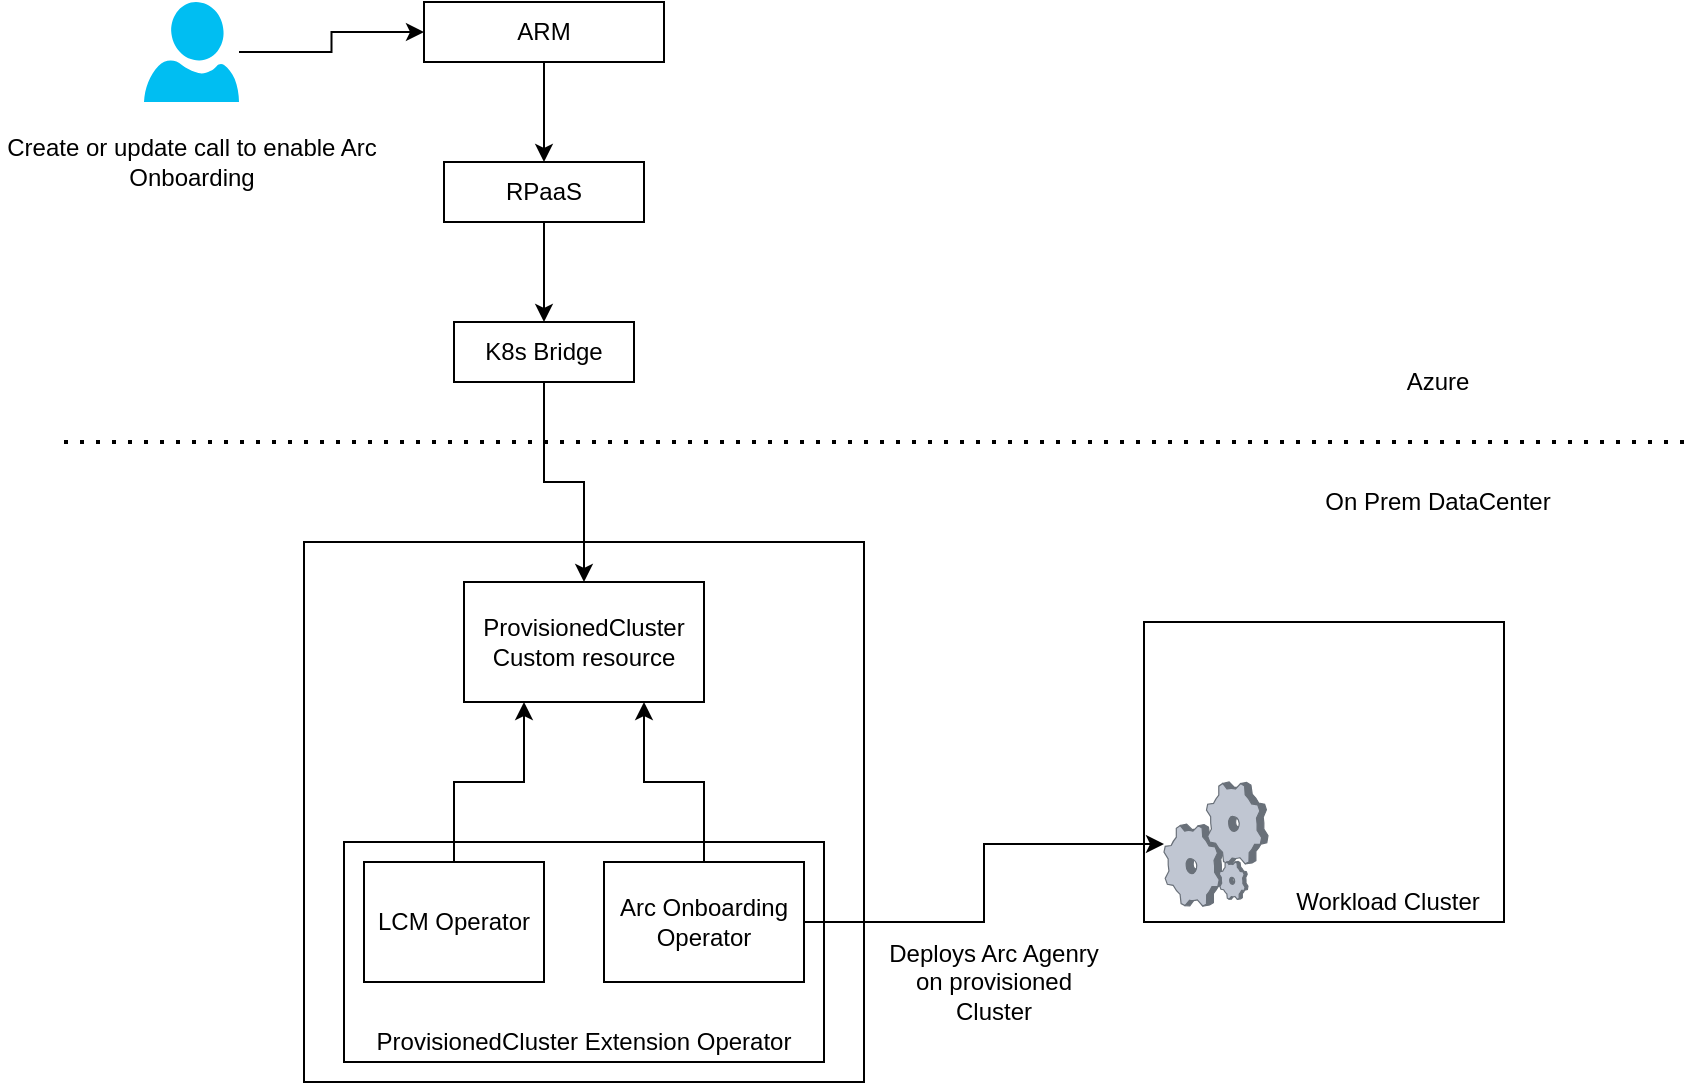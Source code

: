 <mxfile version="14.9.4" type="github">
  <diagram id="NvPChnOz5gp6kX2Rmhac" name="Page-1">
    <mxGraphModel dx="929" dy="633" grid="1" gridSize="10" guides="1" tooltips="1" connect="1" arrows="1" fold="1" page="1" pageScale="1" pageWidth="850" pageHeight="1100" math="0" shadow="0">
      <root>
        <mxCell id="0" />
        <mxCell id="1" parent="0" />
        <mxCell id="QGmkmGnSFJE9spn63MvY-1" value="" style="rounded=0;whiteSpace=wrap;html=1;" vertex="1" parent="1">
          <mxGeometry x="160" y="290" width="280" height="270" as="geometry" />
        </mxCell>
        <mxCell id="QGmkmGnSFJE9spn63MvY-3" value="" style="endArrow=none;dashed=1;html=1;dashPattern=1 3;strokeWidth=2;" edge="1" parent="1">
          <mxGeometry width="50" height="50" relative="1" as="geometry">
            <mxPoint x="40" y="240" as="sourcePoint" />
            <mxPoint x="850" y="240" as="targetPoint" />
            <Array as="points">
              <mxPoint x="390" y="240" />
            </Array>
          </mxGeometry>
        </mxCell>
        <mxCell id="QGmkmGnSFJE9spn63MvY-4" value="ProvisionedCluster Custom resource" style="rounded=0;whiteSpace=wrap;html=1;" vertex="1" parent="1">
          <mxGeometry x="240" y="310" width="120" height="60" as="geometry" />
        </mxCell>
        <mxCell id="QGmkmGnSFJE9spn63MvY-6" value="" style="rounded=0;whiteSpace=wrap;html=1;" vertex="1" parent="1">
          <mxGeometry x="180" y="440" width="240" height="110" as="geometry" />
        </mxCell>
        <mxCell id="QGmkmGnSFJE9spn63MvY-11" style="edgeStyle=orthogonalEdgeStyle;rounded=0;orthogonalLoop=1;jettySize=auto;html=1;exitX=0.5;exitY=0;exitDx=0;exitDy=0;entryX=0.25;entryY=1;entryDx=0;entryDy=0;" edge="1" parent="1" source="QGmkmGnSFJE9spn63MvY-7" target="QGmkmGnSFJE9spn63MvY-4">
          <mxGeometry relative="1" as="geometry" />
        </mxCell>
        <mxCell id="QGmkmGnSFJE9spn63MvY-7" value="LCM Operator" style="rounded=0;whiteSpace=wrap;html=1;" vertex="1" parent="1">
          <mxGeometry x="190" y="450" width="90" height="60" as="geometry" />
        </mxCell>
        <mxCell id="QGmkmGnSFJE9spn63MvY-12" style="edgeStyle=orthogonalEdgeStyle;rounded=0;orthogonalLoop=1;jettySize=auto;html=1;exitX=0.5;exitY=0;exitDx=0;exitDy=0;entryX=0.75;entryY=1;entryDx=0;entryDy=0;" edge="1" parent="1" source="QGmkmGnSFJE9spn63MvY-8" target="QGmkmGnSFJE9spn63MvY-4">
          <mxGeometry relative="1" as="geometry" />
        </mxCell>
        <mxCell id="QGmkmGnSFJE9spn63MvY-8" value="Arc Onboarding Operator" style="rounded=0;whiteSpace=wrap;html=1;" vertex="1" parent="1">
          <mxGeometry x="310" y="450" width="100" height="60" as="geometry" />
        </mxCell>
        <mxCell id="QGmkmGnSFJE9spn63MvY-9" value="ProvisionedCluster Extension Operator" style="text;html=1;strokeColor=none;fillColor=none;align=center;verticalAlign=middle;whiteSpace=wrap;rounded=0;" vertex="1" parent="1">
          <mxGeometry x="170" y="530" width="260" height="20" as="geometry" />
        </mxCell>
        <mxCell id="QGmkmGnSFJE9spn63MvY-16" value="" style="rounded=0;whiteSpace=wrap;html=1;" vertex="1" parent="1">
          <mxGeometry x="580" y="330" width="180" height="150" as="geometry" />
        </mxCell>
        <mxCell id="QGmkmGnSFJE9spn63MvY-17" value="Workload Cluster" style="text;html=1;strokeColor=none;fillColor=none;align=center;verticalAlign=middle;whiteSpace=wrap;rounded=0;" vertex="1" parent="1">
          <mxGeometry x="652" y="460" width="100" height="20" as="geometry" />
        </mxCell>
        <mxCell id="QGmkmGnSFJE9spn63MvY-23" value="" style="edgeStyle=orthogonalEdgeStyle;rounded=0;orthogonalLoop=1;jettySize=auto;html=1;exitX=1;exitY=0.5;exitDx=0;exitDy=0;" edge="1" parent="1" source="QGmkmGnSFJE9spn63MvY-8" target="QGmkmGnSFJE9spn63MvY-19">
          <mxGeometry relative="1" as="geometry">
            <mxPoint x="550" y="490" as="sourcePoint" />
          </mxGeometry>
        </mxCell>
        <mxCell id="QGmkmGnSFJE9spn63MvY-19" value="" style="verticalLabelPosition=bottom;aspect=fixed;html=1;verticalAlign=top;strokeColor=none;align=center;outlineConnect=0;shape=mxgraph.citrix.process;" vertex="1" parent="1">
          <mxGeometry x="590" y="410" width="52" height="62" as="geometry" />
        </mxCell>
        <mxCell id="QGmkmGnSFJE9spn63MvY-24" value="Deploys Arc Agenry on provisioned Cluster" style="text;html=1;strokeColor=none;fillColor=none;align=center;verticalAlign=middle;whiteSpace=wrap;rounded=0;" vertex="1" parent="1">
          <mxGeometry x="450" y="500" width="110" height="20" as="geometry" />
        </mxCell>
        <mxCell id="QGmkmGnSFJE9spn63MvY-25" value="On Prem DataCenter" style="text;html=1;strokeColor=none;fillColor=none;align=center;verticalAlign=middle;whiteSpace=wrap;rounded=0;" vertex="1" parent="1">
          <mxGeometry x="633" y="260" width="188" height="20" as="geometry" />
        </mxCell>
        <mxCell id="QGmkmGnSFJE9spn63MvY-26" value="Azure" style="text;html=1;strokeColor=none;fillColor=none;align=center;verticalAlign=middle;whiteSpace=wrap;rounded=0;" vertex="1" parent="1">
          <mxGeometry x="642" y="200" width="170" height="20" as="geometry" />
        </mxCell>
        <mxCell id="QGmkmGnSFJE9spn63MvY-31" value="" style="edgeStyle=orthogonalEdgeStyle;rounded=0;orthogonalLoop=1;jettySize=auto;html=1;" edge="1" parent="1" source="QGmkmGnSFJE9spn63MvY-27" target="QGmkmGnSFJE9spn63MvY-28">
          <mxGeometry relative="1" as="geometry" />
        </mxCell>
        <mxCell id="QGmkmGnSFJE9spn63MvY-27" value="" style="verticalLabelPosition=bottom;html=1;verticalAlign=top;align=center;strokeColor=none;fillColor=#00BEF2;shape=mxgraph.azure.user;" vertex="1" parent="1">
          <mxGeometry x="80" y="20" width="47.5" height="50" as="geometry" />
        </mxCell>
        <mxCell id="QGmkmGnSFJE9spn63MvY-32" value="" style="edgeStyle=orthogonalEdgeStyle;rounded=0;orthogonalLoop=1;jettySize=auto;html=1;" edge="1" parent="1" source="QGmkmGnSFJE9spn63MvY-28" target="QGmkmGnSFJE9spn63MvY-29">
          <mxGeometry relative="1" as="geometry" />
        </mxCell>
        <mxCell id="QGmkmGnSFJE9spn63MvY-28" value="ARM" style="rounded=0;whiteSpace=wrap;html=1;" vertex="1" parent="1">
          <mxGeometry x="220" y="20" width="120" height="30" as="geometry" />
        </mxCell>
        <mxCell id="QGmkmGnSFJE9spn63MvY-33" value="" style="edgeStyle=orthogonalEdgeStyle;rounded=0;orthogonalLoop=1;jettySize=auto;html=1;" edge="1" parent="1" source="QGmkmGnSFJE9spn63MvY-29" target="QGmkmGnSFJE9spn63MvY-30">
          <mxGeometry relative="1" as="geometry" />
        </mxCell>
        <mxCell id="QGmkmGnSFJE9spn63MvY-29" value="RPaaS" style="rounded=0;whiteSpace=wrap;html=1;" vertex="1" parent="1">
          <mxGeometry x="230" y="100" width="100" height="30" as="geometry" />
        </mxCell>
        <mxCell id="QGmkmGnSFJE9spn63MvY-34" value="" style="edgeStyle=orthogonalEdgeStyle;rounded=0;orthogonalLoop=1;jettySize=auto;html=1;" edge="1" parent="1" source="QGmkmGnSFJE9spn63MvY-30" target="QGmkmGnSFJE9spn63MvY-4">
          <mxGeometry relative="1" as="geometry" />
        </mxCell>
        <mxCell id="QGmkmGnSFJE9spn63MvY-30" value="K8s Bridge" style="rounded=0;whiteSpace=wrap;html=1;" vertex="1" parent="1">
          <mxGeometry x="235" y="180" width="90" height="30" as="geometry" />
        </mxCell>
        <mxCell id="QGmkmGnSFJE9spn63MvY-35" value="Create or update call to enable Arc Onboarding" style="text;html=1;strokeColor=none;fillColor=none;align=center;verticalAlign=middle;whiteSpace=wrap;rounded=0;" vertex="1" parent="1">
          <mxGeometry x="8.75" y="90" width="190" height="20" as="geometry" />
        </mxCell>
      </root>
    </mxGraphModel>
  </diagram>
</mxfile>
